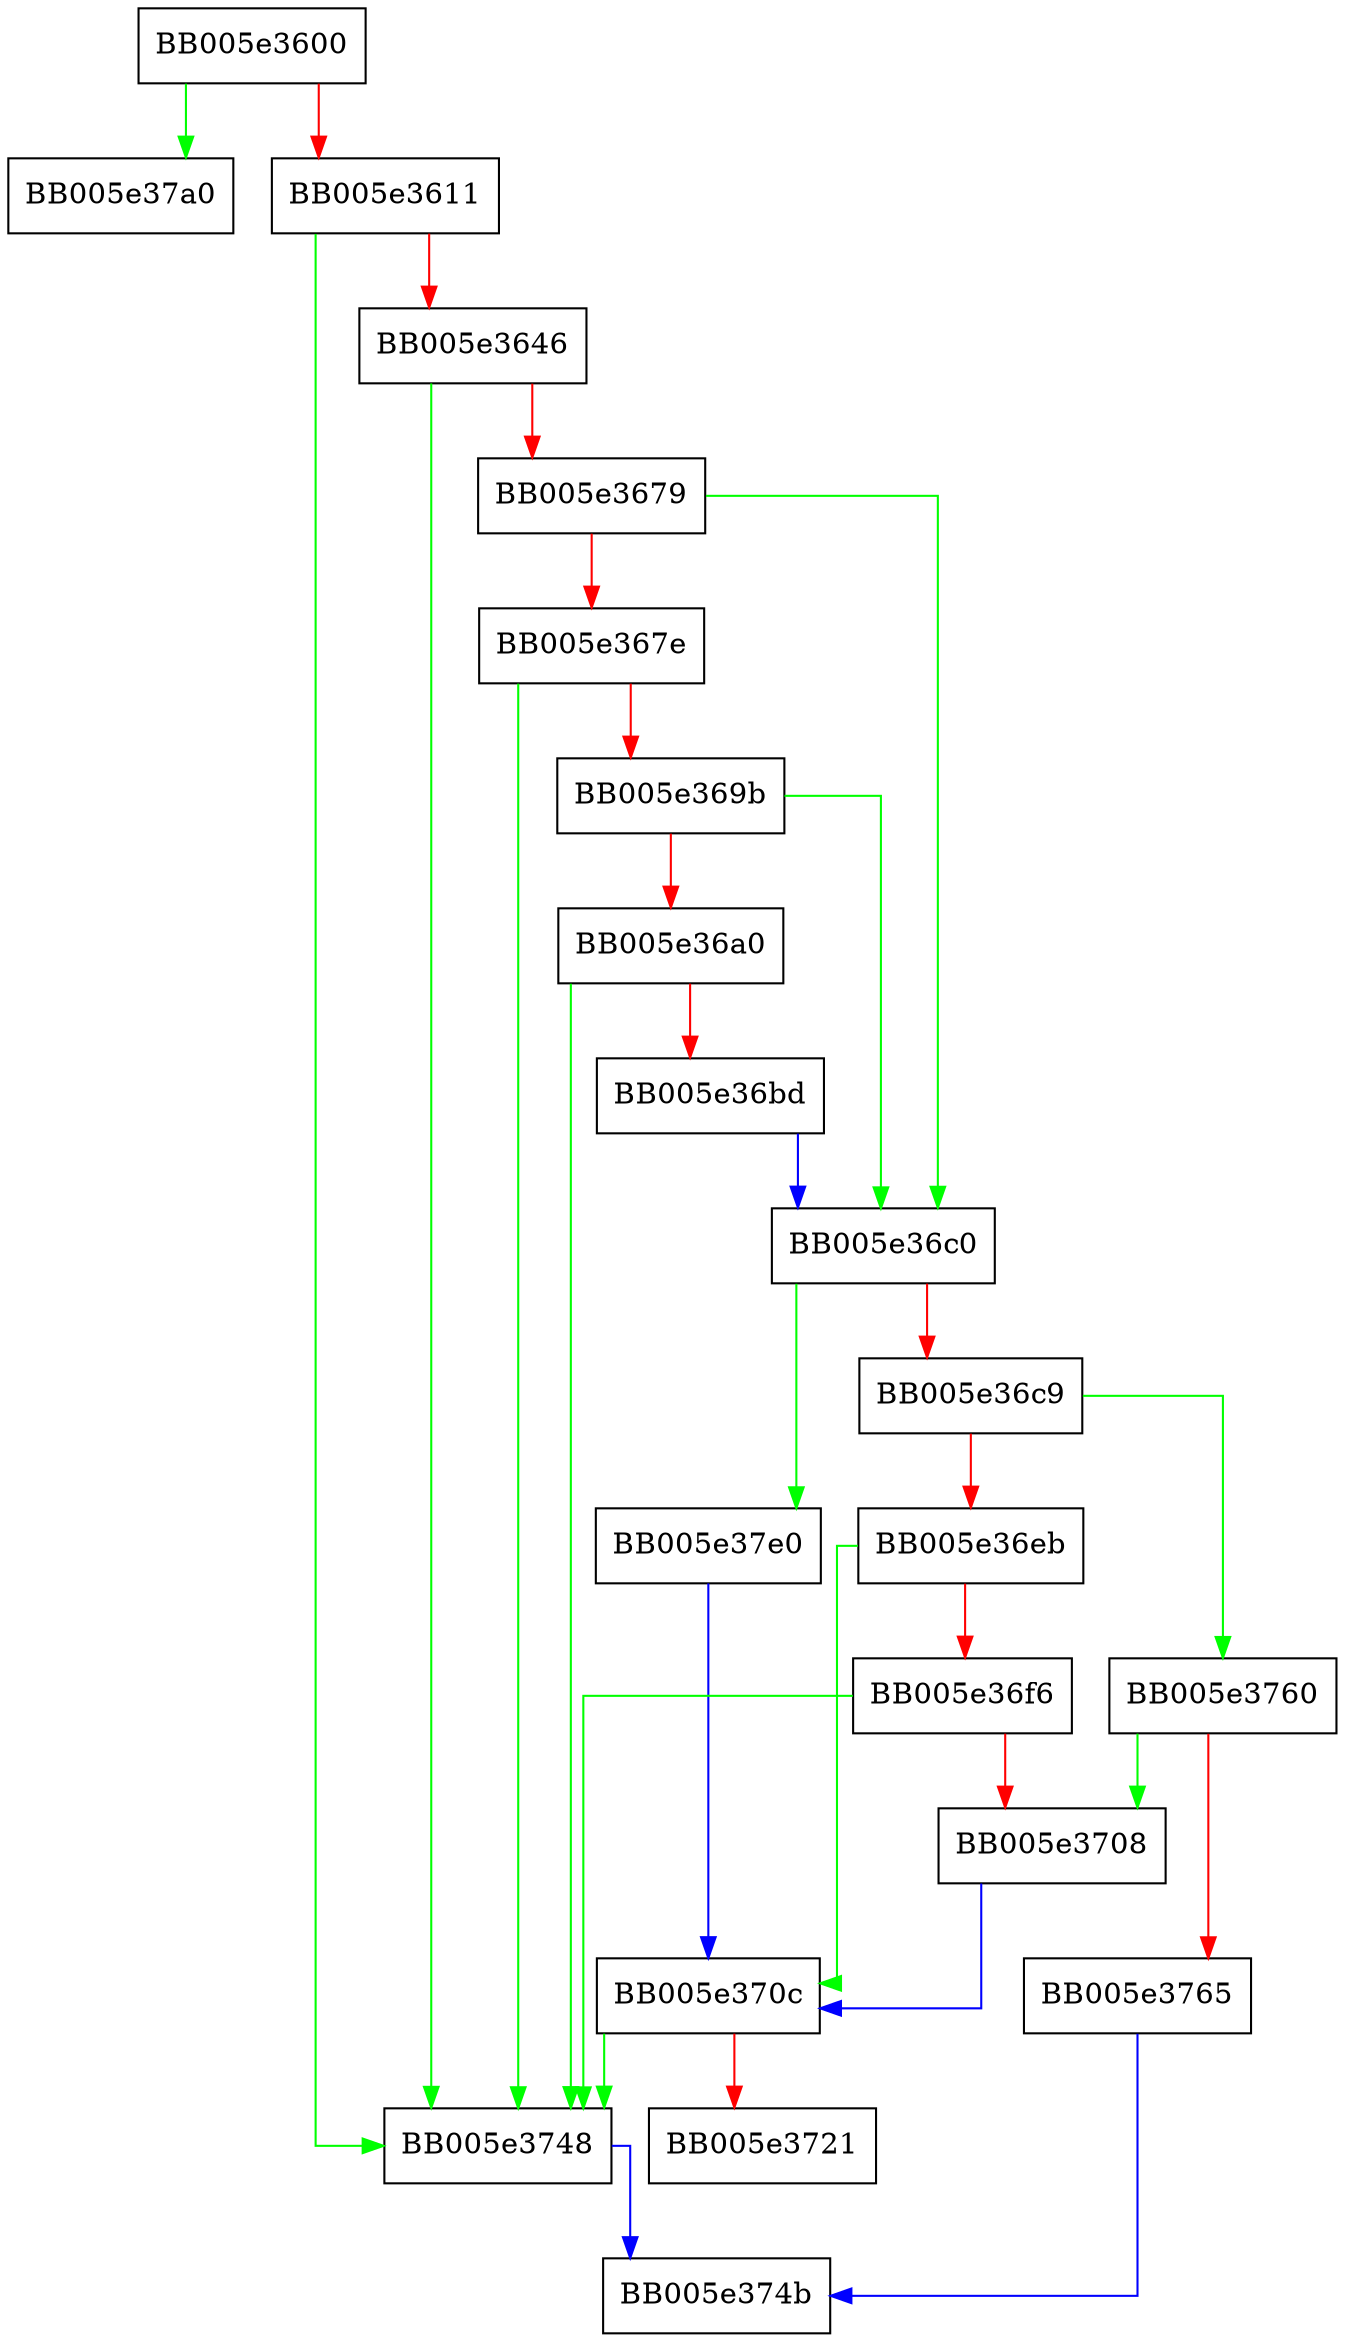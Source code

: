 digraph OSSL_HTTP_REQ_CTX_set_request_line {
  node [shape="box"];
  graph [splines=ortho];
  BB005e3600 -> BB005e37a0 [color="green"];
  BB005e3600 -> BB005e3611 [color="red"];
  BB005e3611 -> BB005e3748 [color="green"];
  BB005e3611 -> BB005e3646 [color="red"];
  BB005e3646 -> BB005e3748 [color="green"];
  BB005e3646 -> BB005e3679 [color="red"];
  BB005e3679 -> BB005e36c0 [color="green"];
  BB005e3679 -> BB005e367e [color="red"];
  BB005e367e -> BB005e3748 [color="green"];
  BB005e367e -> BB005e369b [color="red"];
  BB005e369b -> BB005e36c0 [color="green"];
  BB005e369b -> BB005e36a0 [color="red"];
  BB005e36a0 -> BB005e3748 [color="green"];
  BB005e36a0 -> BB005e36bd [color="red"];
  BB005e36bd -> BB005e36c0 [color="blue"];
  BB005e36c0 -> BB005e37e0 [color="green"];
  BB005e36c0 -> BB005e36c9 [color="red"];
  BB005e36c9 -> BB005e3760 [color="green"];
  BB005e36c9 -> BB005e36eb [color="red"];
  BB005e36eb -> BB005e370c [color="green"];
  BB005e36eb -> BB005e36f6 [color="red"];
  BB005e36f6 -> BB005e3748 [color="green"];
  BB005e36f6 -> BB005e3708 [color="red"];
  BB005e3708 -> BB005e370c [color="blue"];
  BB005e370c -> BB005e3748 [color="green"];
  BB005e370c -> BB005e3721 [color="red"];
  BB005e3748 -> BB005e374b [color="blue"];
  BB005e3760 -> BB005e3708 [color="green"];
  BB005e3760 -> BB005e3765 [color="red"];
  BB005e3765 -> BB005e374b [color="blue"];
  BB005e37e0 -> BB005e370c [color="blue"];
}